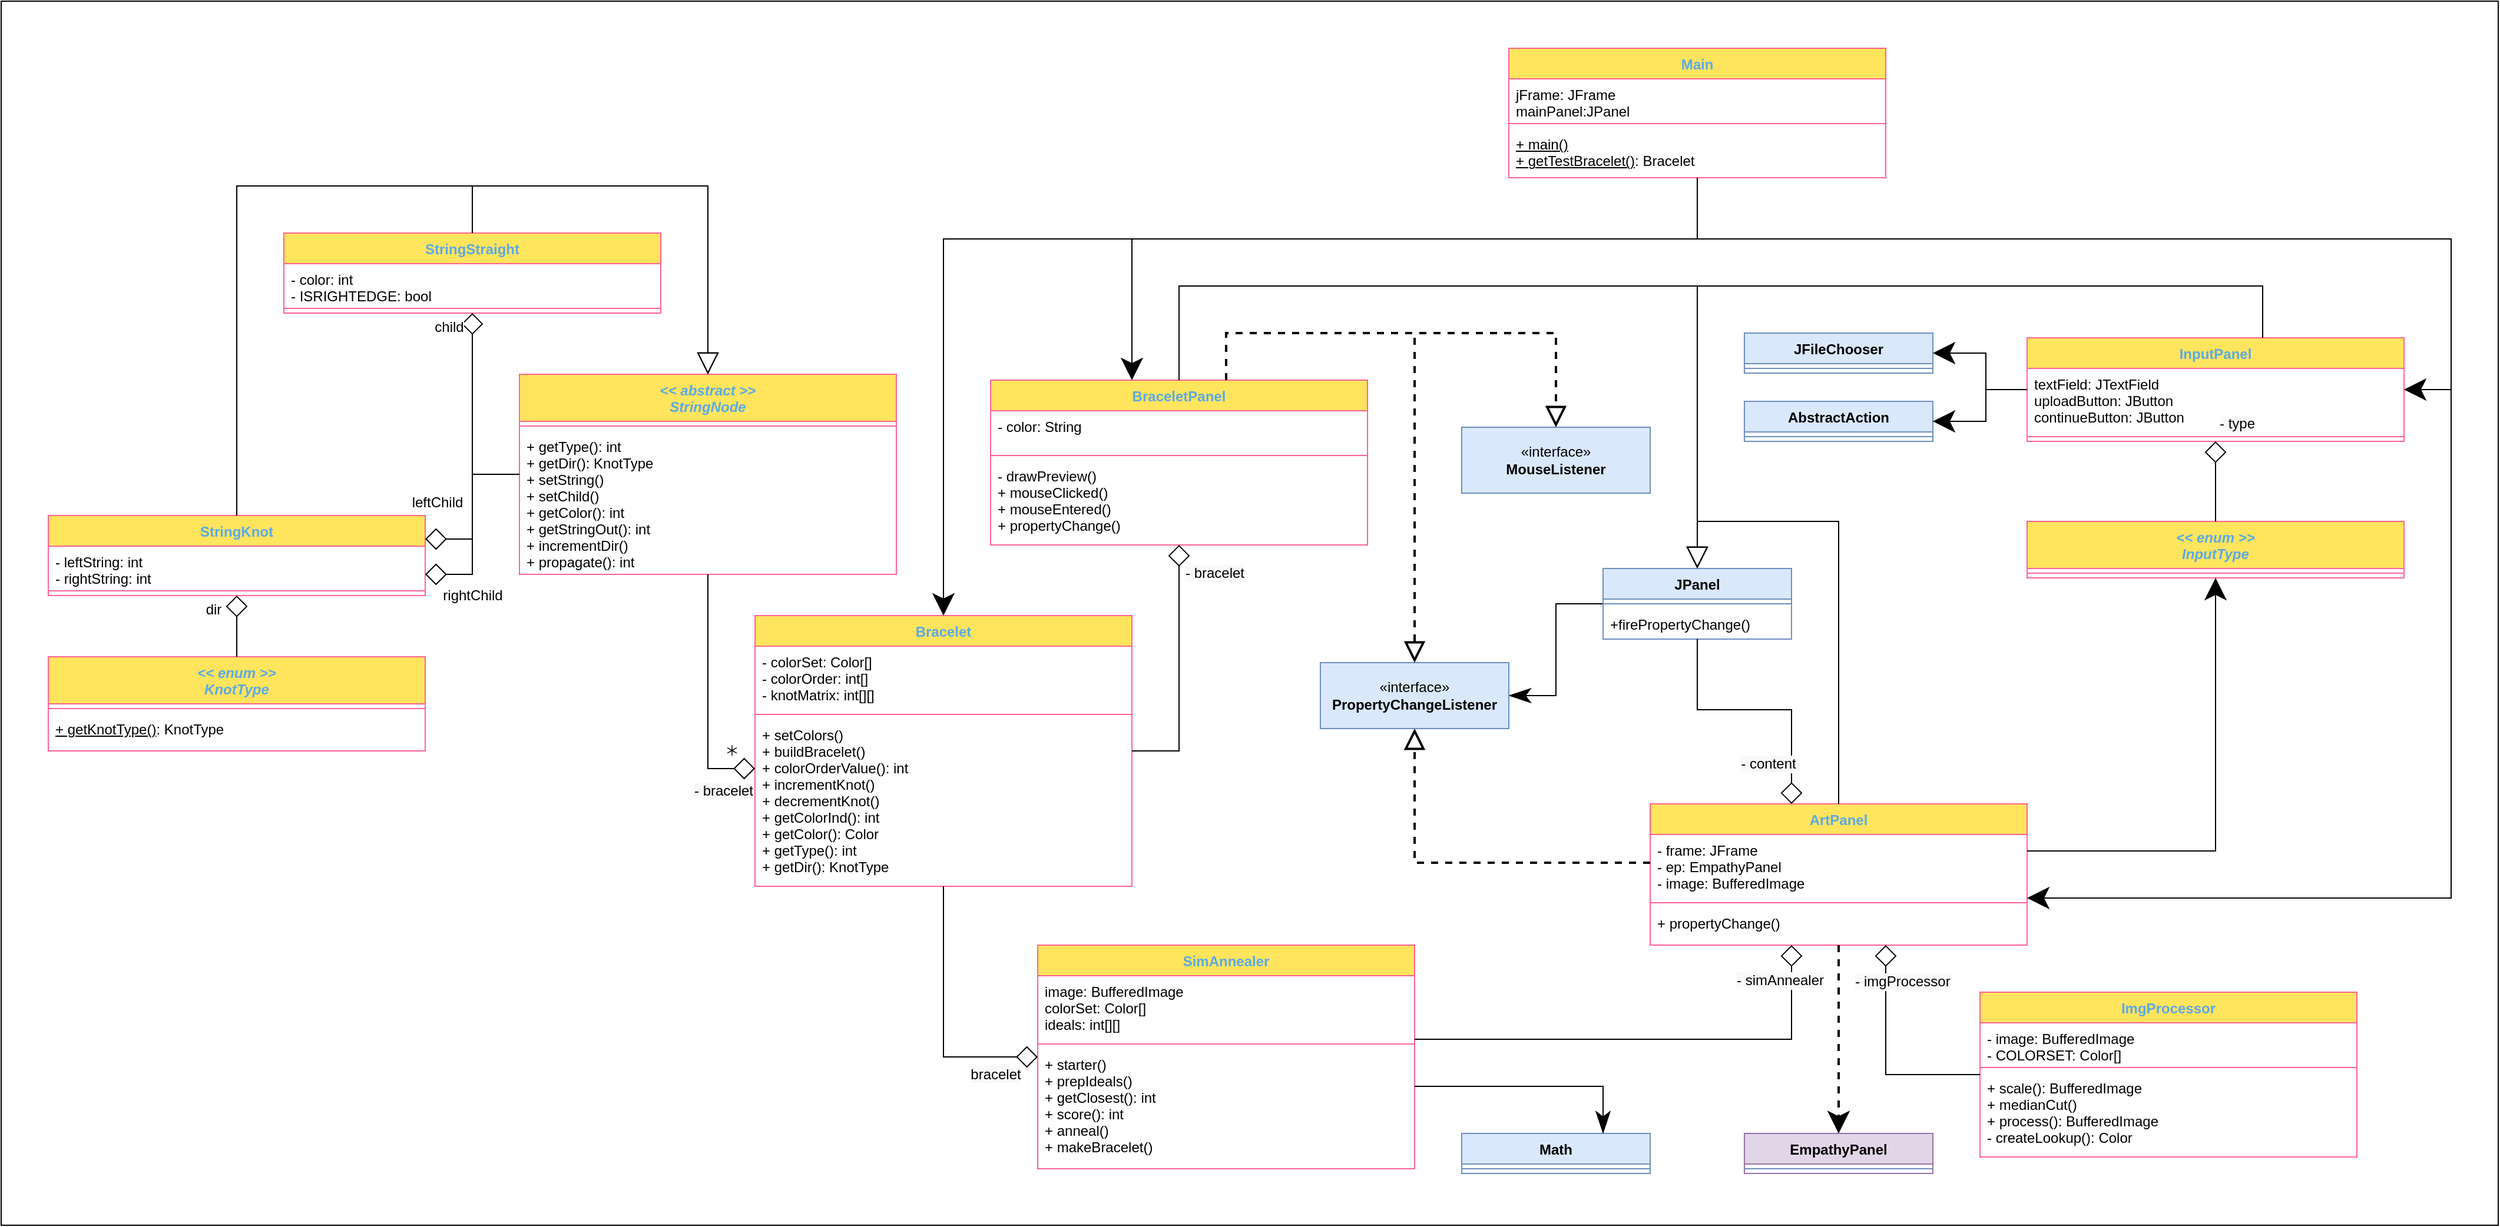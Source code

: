 <mxfile version="26.1.1">
  <diagram id="a1m_PUGYuHNh4Ak9G8i6" name="Page-1">
    <mxGraphModel dx="3806" dy="1329" grid="1" gridSize="10" guides="1" tooltips="1" connect="1" arrows="1" fold="1" page="1" pageScale="1" pageWidth="1600" pageHeight="900" math="0" shadow="0">
      <root>
        <mxCell id="0" />
        <mxCell id="1" parent="0" />
        <mxCell id="Q7NYyZmWe51MbhSKl3cX-113" value="" style="rounded=0;whiteSpace=wrap;html=1;" vertex="1" parent="1">
          <mxGeometry x="-1600" width="2120" height="1040" as="geometry" />
        </mxCell>
        <mxCell id="3UaBTVDe8wQeoS43e0Al-54" value="&lt;&lt; enum &gt;&gt;&#xa;InputType" style="swimlane;fontStyle=3;align=center;verticalAlign=top;childLayout=stackLayout;horizontal=1;startSize=40;horizontalStack=0;resizeParent=1;resizeParentMax=0;resizeLast=0;collapsible=1;marginBottom=0;hachureGap=4;pointerEvents=0;sketch=0;fontColor=#5AA9E6;strokeColor=#FF6392;fillColor=#FFE45E;" parent="1" vertex="1">
          <mxGeometry x="120" y="442" width="320" height="48" as="geometry" />
        </mxCell>
        <mxCell id="3UaBTVDe8wQeoS43e0Al-56" value="" style="line;strokeWidth=1;fillColor=none;align=left;verticalAlign=middle;spacingTop=-1;spacingLeft=3;spacingRight=3;rotatable=0;labelPosition=right;points=[];portConstraint=eastwest;strokeColor=#FF6392;fontColor=#5AA9E6;" parent="3UaBTVDe8wQeoS43e0Al-54" vertex="1">
          <mxGeometry y="40" width="320" height="8" as="geometry" />
        </mxCell>
        <mxCell id="3UaBTVDe8wQeoS43e0Al-146" value="ArtPanel" style="swimlane;fontStyle=1;align=center;verticalAlign=top;childLayout=stackLayout;horizontal=1;startSize=26;horizontalStack=0;resizeParent=1;resizeParentMax=0;resizeLast=0;collapsible=1;marginBottom=0;hachureGap=4;pointerEvents=0;sketch=0;fontColor=#5AA9E6;strokeColor=#FF6392;fillColor=#FFE45E;" parent="1" vertex="1">
          <mxGeometry x="-200" y="682" width="320" height="120" as="geometry" />
        </mxCell>
        <mxCell id="3UaBTVDe8wQeoS43e0Al-147" value="- frame: JFrame&#xa;- ep: EmpathyPanel&#xa;- image: BufferedImage" style="text;strokeColor=none;fillColor=none;align=left;verticalAlign=top;spacingLeft=4;spacingRight=4;overflow=hidden;rotatable=0;points=[[0,0.5],[1,0.5]];portConstraint=eastwest;fontColor=#000000;" parent="3UaBTVDe8wQeoS43e0Al-146" vertex="1">
          <mxGeometry y="26" width="320" height="54" as="geometry" />
        </mxCell>
        <mxCell id="3UaBTVDe8wQeoS43e0Al-148" value="" style="line;strokeWidth=1;fillColor=none;align=left;verticalAlign=middle;spacingTop=-1;spacingLeft=3;spacingRight=3;rotatable=0;labelPosition=right;points=[];portConstraint=eastwest;strokeColor=#FF6392;fontColor=#5AA9E6;" parent="3UaBTVDe8wQeoS43e0Al-146" vertex="1">
          <mxGeometry y="80" width="320" height="8" as="geometry" />
        </mxCell>
        <mxCell id="3UaBTVDe8wQeoS43e0Al-149" value="+ propertyChange()" style="text;strokeColor=none;fillColor=none;align=left;verticalAlign=top;spacingLeft=4;spacingRight=4;overflow=hidden;rotatable=0;points=[[0,0.5],[1,0.5]];portConstraint=eastwest;fontColor=#000000;" parent="3UaBTVDe8wQeoS43e0Al-146" vertex="1">
          <mxGeometry y="88" width="320" height="32" as="geometry" />
        </mxCell>
        <mxCell id="iRfioQm72hwA-FkyxaqL-3" style="rounded=0;orthogonalLoop=1;jettySize=auto;html=1;endSize=13;endArrow=block;endFill=0;dashed=1;strokeWidth=2;edgeStyle=orthogonalEdgeStyle;" parent="1" source="3UaBTVDe8wQeoS43e0Al-146" target="jbrCTatAsTJZQeUJgzJw-40" edge="1">
          <mxGeometry relative="1" as="geometry">
            <mxPoint x="800" y="-50.043" as="sourcePoint" />
            <mxPoint x="1370" y="323" as="targetPoint" />
            <Array as="points">
              <mxPoint x="-400" y="732" />
            </Array>
          </mxGeometry>
        </mxCell>
        <mxCell id="iRfioQm72hwA-FkyxaqL-5" value="" style="rounded=0;orthogonalLoop=1;jettySize=auto;html=1;endArrow=classicThin;endFill=1;endSize=16;edgeStyle=orthogonalEdgeStyle;" parent="1" source="Q7NYyZmWe51MbhSKl3cX-1" target="jbrCTatAsTJZQeUJgzJw-40" edge="1">
          <mxGeometry relative="1" as="geometry">
            <mxPoint x="1260" y="531" as="targetPoint" />
            <Array as="points">
              <mxPoint x="-280" y="512" />
              <mxPoint x="-280" y="590" />
            </Array>
          </mxGeometry>
        </mxCell>
        <mxCell id="elMguTT_wr_vLUgwcF6g-1" value="Math" style="swimlane;fontStyle=1;align=center;verticalAlign=top;childLayout=stackLayout;horizontal=1;startSize=26;horizontalStack=0;resizeParent=1;resizeParentMax=0;resizeLast=0;collapsible=1;marginBottom=0;hachureGap=4;pointerEvents=0;sketch=0;strokeColor=#6c8ebf;fillColor=#dae8fc;" parent="1" vertex="1">
          <mxGeometry x="-360" y="962" width="160" height="34" as="geometry" />
        </mxCell>
        <mxCell id="elMguTT_wr_vLUgwcF6g-2" value="" style="line;strokeWidth=1;fillColor=none;align=left;verticalAlign=middle;spacingTop=-1;spacingLeft=3;spacingRight=3;rotatable=0;labelPosition=right;points=[];portConstraint=eastwest;strokeColor=#6C8EBF;fontColor=#5AA9E6;" parent="elMguTT_wr_vLUgwcF6g-1" vertex="1">
          <mxGeometry y="26" width="160" height="8" as="geometry" />
        </mxCell>
        <mxCell id="jbrCTatAsTJZQeUJgzJw-40" value="«interface»&lt;br&gt;&lt;b&gt;PropertyChangeListener&lt;/b&gt;" style="html=1;whiteSpace=wrap;fillColor=#dae8fc;strokeColor=#6c8ebf;" parent="1" vertex="1">
          <mxGeometry x="-480" y="562" width="160" height="56" as="geometry" />
        </mxCell>
        <mxCell id="Q7NYyZmWe51MbhSKl3cX-1" value="JPanel" style="swimlane;fontStyle=1;align=center;verticalAlign=top;childLayout=stackLayout;horizontal=1;startSize=26;horizontalStack=0;resizeParent=1;resizeParentMax=0;resizeLast=0;collapsible=1;marginBottom=0;hachureGap=4;pointerEvents=0;sketch=0;strokeColor=#6c8ebf;fillColor=#dae8fc;" vertex="1" parent="1">
          <mxGeometry x="-240" y="482" width="160" height="60" as="geometry" />
        </mxCell>
        <mxCell id="Q7NYyZmWe51MbhSKl3cX-2" value="" style="line;strokeWidth=1;fillColor=none;align=left;verticalAlign=middle;spacingTop=-1;spacingLeft=3;spacingRight=3;rotatable=0;labelPosition=right;points=[];portConstraint=eastwest;strokeColor=#6C8EBF;fontColor=#5AA9E6;" vertex="1" parent="Q7NYyZmWe51MbhSKl3cX-1">
          <mxGeometry y="26" width="160" height="8" as="geometry" />
        </mxCell>
        <mxCell id="Q7NYyZmWe51MbhSKl3cX-3" value="+firePropertyChange()" style="text;strokeColor=none;fillColor=none;align=left;verticalAlign=top;spacingLeft=4;spacingRight=4;overflow=hidden;rotatable=0;points=[[0,0.5],[1,0.5]];portConstraint=eastwest;fontColor=#000000;" vertex="1" parent="Q7NYyZmWe51MbhSKl3cX-1">
          <mxGeometry y="34" width="160" height="26" as="geometry" />
        </mxCell>
        <mxCell id="Q7NYyZmWe51MbhSKl3cX-4" style="rounded=0;orthogonalLoop=1;jettySize=auto;html=1;endArrow=block;endFill=0;endSize=16;strokeWidth=1;edgeStyle=orthogonalEdgeStyle;" edge="1" parent="1" source="3UaBTVDe8wQeoS43e0Al-146" target="Q7NYyZmWe51MbhSKl3cX-1">
          <mxGeometry relative="1" as="geometry">
            <mxPoint x="850" y="-8" as="sourcePoint" />
            <mxPoint x="840" y="-138" as="targetPoint" />
            <Array as="points">
              <mxPoint x="-40" y="442" />
              <mxPoint x="-160" y="442" />
            </Array>
          </mxGeometry>
        </mxCell>
        <mxCell id="Q7NYyZmWe51MbhSKl3cX-5" value="Bracelet" style="swimlane;fontStyle=1;align=center;verticalAlign=top;childLayout=stackLayout;horizontal=1;startSize=26;horizontalStack=0;resizeParent=1;resizeParentMax=0;resizeLast=0;collapsible=1;marginBottom=0;hachureGap=4;pointerEvents=0;sketch=0;fontColor=#5AA9E6;strokeColor=#FF6392;fillColor=#FFE45E;" vertex="1" parent="1">
          <mxGeometry x="-960" y="522" width="320" height="230" as="geometry" />
        </mxCell>
        <mxCell id="Q7NYyZmWe51MbhSKl3cX-6" value="- colorSet: Color[]&#xa;- colorOrder: int[]&#xa;- knotMatrix: int[][]" style="text;strokeColor=none;fillColor=none;align=left;verticalAlign=top;spacingLeft=4;spacingRight=4;overflow=hidden;rotatable=0;points=[[0,0.5],[1,0.5]];portConstraint=eastwest;fontColor=#000000;" vertex="1" parent="Q7NYyZmWe51MbhSKl3cX-5">
          <mxGeometry y="26" width="320" height="54" as="geometry" />
        </mxCell>
        <mxCell id="Q7NYyZmWe51MbhSKl3cX-7" value="" style="line;strokeWidth=1;fillColor=none;align=left;verticalAlign=middle;spacingTop=-1;spacingLeft=3;spacingRight=3;rotatable=0;labelPosition=right;points=[];portConstraint=eastwest;strokeColor=#FF6392;fontColor=#5AA9E6;" vertex="1" parent="Q7NYyZmWe51MbhSKl3cX-5">
          <mxGeometry y="80" width="320" height="8" as="geometry" />
        </mxCell>
        <mxCell id="Q7NYyZmWe51MbhSKl3cX-8" value="+ setColors()&#xa;+ buildBracelet()&#xa;+ colorOrderValue(): int&#xa;+ incrementKnot()&#xa;+ decrementKnot()&#xa;+ getColorInd(): int&#xa;+ getColor(): Color&#xa;+ getType(): int&#xa;+ getDir(): KnotType" style="text;strokeColor=none;fillColor=none;align=left;verticalAlign=top;spacingLeft=4;spacingRight=4;overflow=hidden;rotatable=0;points=[[0,0.5],[1,0.5]];portConstraint=eastwest;fontColor=#000000;" vertex="1" parent="Q7NYyZmWe51MbhSKl3cX-5">
          <mxGeometry y="88" width="320" height="142" as="geometry" />
        </mxCell>
        <mxCell id="Q7NYyZmWe51MbhSKl3cX-9" value="BraceletPanel" style="swimlane;fontStyle=1;align=center;verticalAlign=top;childLayout=stackLayout;horizontal=1;startSize=26;horizontalStack=0;resizeParent=1;resizeParentMax=0;resizeLast=0;collapsible=1;marginBottom=0;hachureGap=4;pointerEvents=0;sketch=0;fontColor=#5AA9E6;strokeColor=#FF6392;fillColor=#FFE45E;" vertex="1" parent="1">
          <mxGeometry x="-760" y="322" width="320" height="140" as="geometry" />
        </mxCell>
        <mxCell id="Q7NYyZmWe51MbhSKl3cX-10" value="- color: String" style="text;strokeColor=none;fillColor=none;align=left;verticalAlign=top;spacingLeft=4;spacingRight=4;overflow=hidden;rotatable=0;points=[[0,0.5],[1,0.5]];portConstraint=eastwest;fontColor=#000000;" vertex="1" parent="Q7NYyZmWe51MbhSKl3cX-9">
          <mxGeometry y="26" width="320" height="34" as="geometry" />
        </mxCell>
        <mxCell id="Q7NYyZmWe51MbhSKl3cX-11" value="" style="line;strokeWidth=1;fillColor=none;align=left;verticalAlign=middle;spacingTop=-1;spacingLeft=3;spacingRight=3;rotatable=0;labelPosition=right;points=[];portConstraint=eastwest;strokeColor=#FF6392;fontColor=#5AA9E6;" vertex="1" parent="Q7NYyZmWe51MbhSKl3cX-9">
          <mxGeometry y="60" width="320" height="8" as="geometry" />
        </mxCell>
        <mxCell id="Q7NYyZmWe51MbhSKl3cX-12" value="- drawPreview()&#xa;+ mouseClicked()&#xa;+ mouseEntered()&#xa;+ propertyChange()" style="text;strokeColor=none;fillColor=none;align=left;verticalAlign=top;spacingLeft=4;spacingRight=4;overflow=hidden;rotatable=0;points=[[0,0.5],[1,0.5]];portConstraint=eastwest;fontColor=#000000;" vertex="1" parent="Q7NYyZmWe51MbhSKl3cX-9">
          <mxGeometry y="68" width="320" height="72" as="geometry" />
        </mxCell>
        <mxCell id="Q7NYyZmWe51MbhSKl3cX-13" value="ImgProcessor" style="swimlane;fontStyle=1;align=center;verticalAlign=top;childLayout=stackLayout;horizontal=1;startSize=26;horizontalStack=0;resizeParent=1;resizeParentMax=0;resizeLast=0;collapsible=1;marginBottom=0;hachureGap=4;pointerEvents=0;sketch=0;fontColor=#5AA9E6;strokeColor=#FF6392;fillColor=#FFE45E;" vertex="1" parent="1">
          <mxGeometry x="80" y="842" width="320" height="140" as="geometry" />
        </mxCell>
        <mxCell id="Q7NYyZmWe51MbhSKl3cX-14" value="- image: BufferedImage&#xa;- COLORSET: Color[]" style="text;strokeColor=none;fillColor=none;align=left;verticalAlign=top;spacingLeft=4;spacingRight=4;overflow=hidden;rotatable=0;points=[[0,0.5],[1,0.5]];portConstraint=eastwest;fontColor=#000000;" vertex="1" parent="Q7NYyZmWe51MbhSKl3cX-13">
          <mxGeometry y="26" width="320" height="34" as="geometry" />
        </mxCell>
        <mxCell id="Q7NYyZmWe51MbhSKl3cX-15" value="" style="line;strokeWidth=1;fillColor=none;align=left;verticalAlign=middle;spacingTop=-1;spacingLeft=3;spacingRight=3;rotatable=0;labelPosition=right;points=[];portConstraint=eastwest;strokeColor=#FF6392;fontColor=#5AA9E6;" vertex="1" parent="Q7NYyZmWe51MbhSKl3cX-13">
          <mxGeometry y="60" width="320" height="8" as="geometry" />
        </mxCell>
        <mxCell id="Q7NYyZmWe51MbhSKl3cX-16" value="+ scale(): BufferedImage&#xa;+ medianCut()&#xa;+ process(): BufferedImage&#xa;- createLookup(): Color" style="text;strokeColor=none;fillColor=none;align=left;verticalAlign=top;spacingLeft=4;spacingRight=4;overflow=hidden;rotatable=0;points=[[0,0.5],[1,0.5]];portConstraint=eastwest;fontColor=#000000;" vertex="1" parent="Q7NYyZmWe51MbhSKl3cX-13">
          <mxGeometry y="68" width="320" height="72" as="geometry" />
        </mxCell>
        <mxCell id="Q7NYyZmWe51MbhSKl3cX-17" value="InputPanel" style="swimlane;fontStyle=1;align=center;verticalAlign=top;childLayout=stackLayout;horizontal=1;startSize=26;horizontalStack=0;resizeParent=1;resizeParentMax=0;resizeLast=0;collapsible=1;marginBottom=0;hachureGap=4;pointerEvents=0;sketch=0;fontColor=#5AA9E6;strokeColor=#FF6392;fillColor=#FFE45E;" vertex="1" parent="1">
          <mxGeometry x="120" y="286" width="320" height="88" as="geometry" />
        </mxCell>
        <mxCell id="Q7NYyZmWe51MbhSKl3cX-18" value="textField: JTextField&#xa;uploadButton: JButton&#xa;continueButton: JButton" style="text;strokeColor=none;fillColor=none;align=left;verticalAlign=top;spacingLeft=4;spacingRight=4;overflow=hidden;rotatable=0;points=[[0,0.5],[1,0.5]];portConstraint=eastwest;fontColor=#000000;" vertex="1" parent="Q7NYyZmWe51MbhSKl3cX-17">
          <mxGeometry y="26" width="320" height="54" as="geometry" />
        </mxCell>
        <mxCell id="Q7NYyZmWe51MbhSKl3cX-19" value="" style="line;strokeWidth=1;fillColor=none;align=left;verticalAlign=middle;spacingTop=-1;spacingLeft=3;spacingRight=3;rotatable=0;labelPosition=right;points=[];portConstraint=eastwest;strokeColor=#FF6392;fontColor=#5AA9E6;" vertex="1" parent="Q7NYyZmWe51MbhSKl3cX-17">
          <mxGeometry y="80" width="320" height="8" as="geometry" />
        </mxCell>
        <mxCell id="Q7NYyZmWe51MbhSKl3cX-21" value="Main" style="swimlane;fontStyle=1;align=center;verticalAlign=top;childLayout=stackLayout;horizontal=1;startSize=26;horizontalStack=0;resizeParent=1;resizeParentMax=0;resizeLast=0;collapsible=1;marginBottom=0;hachureGap=4;pointerEvents=0;sketch=0;fontColor=#5AA9E6;strokeColor=#FF6392;fillColor=#FFE45E;" vertex="1" parent="1">
          <mxGeometry x="-320" y="40" width="320" height="110" as="geometry" />
        </mxCell>
        <mxCell id="Q7NYyZmWe51MbhSKl3cX-22" value="jFrame: JFrame&#xa;mainPanel:JPanel" style="text;strokeColor=none;fillColor=none;align=left;verticalAlign=top;spacingLeft=4;spacingRight=4;overflow=hidden;rotatable=0;points=[[0,0.5],[1,0.5]];portConstraint=eastwest;fontColor=#000000;" vertex="1" parent="Q7NYyZmWe51MbhSKl3cX-21">
          <mxGeometry y="26" width="320" height="34" as="geometry" />
        </mxCell>
        <mxCell id="Q7NYyZmWe51MbhSKl3cX-23" value="" style="line;strokeWidth=1;fillColor=none;align=left;verticalAlign=middle;spacingTop=-1;spacingLeft=3;spacingRight=3;rotatable=0;labelPosition=right;points=[];portConstraint=eastwest;strokeColor=#FF6392;fontColor=#5AA9E6;" vertex="1" parent="Q7NYyZmWe51MbhSKl3cX-21">
          <mxGeometry y="60" width="320" height="8" as="geometry" />
        </mxCell>
        <mxCell id="Q7NYyZmWe51MbhSKl3cX-24" value="&lt;u&gt;+ main()&lt;/u&gt;&lt;br&gt;&lt;u&gt;+ getTestBracelet()&lt;/u&gt;: Bracelet" style="text;strokeColor=none;fillColor=none;align=left;verticalAlign=top;spacingLeft=4;spacingRight=4;overflow=hidden;rotatable=0;points=[[0,0.5],[1,0.5]];portConstraint=eastwest;fontColor=#000000;html=1;" vertex="1" parent="Q7NYyZmWe51MbhSKl3cX-21">
          <mxGeometry y="68" width="320" height="42" as="geometry" />
        </mxCell>
        <mxCell id="Q7NYyZmWe51MbhSKl3cX-25" value="SimAnnealer" style="swimlane;fontStyle=1;align=center;verticalAlign=top;childLayout=stackLayout;horizontal=1;startSize=26;horizontalStack=0;resizeParent=1;resizeParentMax=0;resizeLast=0;collapsible=1;marginBottom=0;hachureGap=4;pointerEvents=0;sketch=0;fontColor=#5AA9E6;strokeColor=#FF6392;fillColor=#FFE45E;" vertex="1" parent="1">
          <mxGeometry x="-720" y="802" width="320" height="190" as="geometry" />
        </mxCell>
        <mxCell id="Q7NYyZmWe51MbhSKl3cX-26" value="image: BufferedImage&#xa;colorSet: Color[]&#xa;ideals: int[][]" style="text;strokeColor=none;fillColor=none;align=left;verticalAlign=top;spacingLeft=4;spacingRight=4;overflow=hidden;rotatable=0;points=[[0,0.5],[1,0.5]];portConstraint=eastwest;fontColor=#000000;" vertex="1" parent="Q7NYyZmWe51MbhSKl3cX-25">
          <mxGeometry y="26" width="320" height="54" as="geometry" />
        </mxCell>
        <mxCell id="Q7NYyZmWe51MbhSKl3cX-27" value="" style="line;strokeWidth=1;fillColor=none;align=left;verticalAlign=middle;spacingTop=-1;spacingLeft=3;spacingRight=3;rotatable=0;labelPosition=right;points=[];portConstraint=eastwest;strokeColor=#FF6392;fontColor=#5AA9E6;" vertex="1" parent="Q7NYyZmWe51MbhSKl3cX-25">
          <mxGeometry y="80" width="320" height="8" as="geometry" />
        </mxCell>
        <mxCell id="Q7NYyZmWe51MbhSKl3cX-28" value="+ starter()&#xa;+ prepIdeals()&#xa;+ getClosest(): int&#xa;+ score(): int&#xa;+ anneal()&#xa;+ makeBracelet()" style="text;strokeColor=none;fillColor=none;align=left;verticalAlign=top;spacingLeft=4;spacingRight=4;overflow=hidden;rotatable=0;points=[[0,0.5],[1,0.5]];portConstraint=eastwest;fontColor=#000000;" vertex="1" parent="Q7NYyZmWe51MbhSKl3cX-25">
          <mxGeometry y="88" width="320" height="102" as="geometry" />
        </mxCell>
        <mxCell id="Q7NYyZmWe51MbhSKl3cX-29" value="StringKnot" style="swimlane;fontStyle=1;align=center;verticalAlign=top;childLayout=stackLayout;horizontal=1;startSize=26;horizontalStack=0;resizeParent=1;resizeParentMax=0;resizeLast=0;collapsible=1;marginBottom=0;hachureGap=4;pointerEvents=0;sketch=0;fontColor=#5AA9E6;strokeColor=#FF6392;fillColor=#FFE45E;" vertex="1" parent="1">
          <mxGeometry x="-1560" y="437" width="320" height="68" as="geometry" />
        </mxCell>
        <mxCell id="Q7NYyZmWe51MbhSKl3cX-30" value="- leftString: int&#xa;- rightString: int" style="text;strokeColor=none;fillColor=none;align=left;verticalAlign=top;spacingLeft=4;spacingRight=4;overflow=hidden;rotatable=0;points=[[0,0.5],[1,0.5]];portConstraint=eastwest;fontColor=#000000;" vertex="1" parent="Q7NYyZmWe51MbhSKl3cX-29">
          <mxGeometry y="26" width="320" height="34" as="geometry" />
        </mxCell>
        <mxCell id="Q7NYyZmWe51MbhSKl3cX-31" value="" style="line;strokeWidth=1;fillColor=none;align=left;verticalAlign=middle;spacingTop=-1;spacingLeft=3;spacingRight=3;rotatable=0;labelPosition=right;points=[];portConstraint=eastwest;strokeColor=#FF6392;fontColor=#5AA9E6;" vertex="1" parent="Q7NYyZmWe51MbhSKl3cX-29">
          <mxGeometry y="60" width="320" height="8" as="geometry" />
        </mxCell>
        <mxCell id="Q7NYyZmWe51MbhSKl3cX-33" value="StringStraight" style="swimlane;fontStyle=1;align=center;verticalAlign=top;childLayout=stackLayout;horizontal=1;startSize=26;horizontalStack=0;resizeParent=1;resizeParentMax=0;resizeLast=0;collapsible=1;marginBottom=0;hachureGap=4;pointerEvents=0;sketch=0;fontColor=#5AA9E6;strokeColor=#FF6392;fillColor=#FFE45E;" vertex="1" parent="1">
          <mxGeometry x="-1360" y="197" width="320" height="68" as="geometry" />
        </mxCell>
        <mxCell id="Q7NYyZmWe51MbhSKl3cX-34" value="- color: int&#xa;- ISRIGHTEDGE: bool" style="text;strokeColor=none;fillColor=none;align=left;verticalAlign=top;spacingLeft=4;spacingRight=4;overflow=hidden;rotatable=0;points=[[0,0.5],[1,0.5]];portConstraint=eastwest;fontColor=#000000;" vertex="1" parent="Q7NYyZmWe51MbhSKl3cX-33">
          <mxGeometry y="26" width="320" height="34" as="geometry" />
        </mxCell>
        <mxCell id="Q7NYyZmWe51MbhSKl3cX-35" value="" style="line;strokeWidth=1;fillColor=none;align=left;verticalAlign=middle;spacingTop=-1;spacingLeft=3;spacingRight=3;rotatable=0;labelPosition=right;points=[];portConstraint=eastwest;strokeColor=#FF6392;fontColor=#5AA9E6;" vertex="1" parent="Q7NYyZmWe51MbhSKl3cX-33">
          <mxGeometry y="60" width="320" height="8" as="geometry" />
        </mxCell>
        <mxCell id="Q7NYyZmWe51MbhSKl3cX-49" value="&lt;&lt; abstract &gt;&gt;&#xa;StringNode" style="swimlane;fontStyle=3;align=center;verticalAlign=top;childLayout=stackLayout;horizontal=1;startSize=40;horizontalStack=0;resizeParent=1;resizeParentMax=0;resizeLast=0;collapsible=1;marginBottom=0;hachureGap=4;pointerEvents=0;sketch=0;fontColor=#5AA9E6;strokeColor=#FF6392;fillColor=#FFE45E;" vertex="1" parent="1">
          <mxGeometry x="-1160" y="317.0" width="320" height="170" as="geometry" />
        </mxCell>
        <mxCell id="Q7NYyZmWe51MbhSKl3cX-51" value="" style="line;strokeWidth=1;fillColor=none;align=left;verticalAlign=middle;spacingTop=-1;spacingLeft=3;spacingRight=3;rotatable=0;labelPosition=right;points=[];portConstraint=eastwest;strokeColor=#FF6392;fontColor=#5AA9E6;" vertex="1" parent="Q7NYyZmWe51MbhSKl3cX-49">
          <mxGeometry y="40" width="320" height="8" as="geometry" />
        </mxCell>
        <mxCell id="Q7NYyZmWe51MbhSKl3cX-52" value="+ getType(): int&#xa;+ getDir(): KnotType&#xa;+ setString()&#xa;+ setChild()&#xa;+ getColor(): int&#xa;+ getStringOut(): int&#xa;+ incrementDir()&#xa;+ propagate(): int" style="text;strokeColor=none;fillColor=none;align=left;verticalAlign=top;spacingLeft=4;spacingRight=4;overflow=hidden;rotatable=0;points=[[0,0.5],[1,0.5]];portConstraint=eastwest;fontColor=#000000;fontStyle=0" vertex="1" parent="Q7NYyZmWe51MbhSKl3cX-49">
          <mxGeometry y="48" width="320" height="122" as="geometry" />
        </mxCell>
        <mxCell id="Q7NYyZmWe51MbhSKl3cX-53" style="rounded=0;orthogonalLoop=1;jettySize=auto;html=1;endArrow=block;endFill=0;endSize=16;strokeWidth=1;edgeStyle=orthogonalEdgeStyle;" edge="1" parent="1" source="Q7NYyZmWe51MbhSKl3cX-9" target="Q7NYyZmWe51MbhSKl3cX-1">
          <mxGeometry relative="1" as="geometry">
            <mxPoint x="730" y="-226" as="sourcePoint" />
            <mxPoint x="890" y="-234" as="targetPoint" />
            <Array as="points">
              <mxPoint x="-600" y="242" />
              <mxPoint x="-160" y="242" />
            </Array>
          </mxGeometry>
        </mxCell>
        <mxCell id="Q7NYyZmWe51MbhSKl3cX-54" style="rounded=0;orthogonalLoop=1;jettySize=auto;html=1;endSize=13;endArrow=block;endFill=0;dashed=1;strokeWidth=2;edgeStyle=orthogonalEdgeStyle;" edge="1" parent="1" source="Q7NYyZmWe51MbhSKl3cX-9" target="jbrCTatAsTJZQeUJgzJw-40">
          <mxGeometry relative="1" as="geometry">
            <mxPoint x="730" y="-179" as="sourcePoint" />
            <mxPoint x="890" y="-140" as="targetPoint" />
            <Array as="points">
              <mxPoint x="-560" y="282" />
              <mxPoint x="-400" y="282" />
            </Array>
          </mxGeometry>
        </mxCell>
        <mxCell id="Q7NYyZmWe51MbhSKl3cX-55" value="«interface»&lt;br&gt;&lt;b&gt;MouseListener&lt;/b&gt;" style="html=1;whiteSpace=wrap;fillColor=#dae8fc;strokeColor=#6c8ebf;" vertex="1" parent="1">
          <mxGeometry x="-360" y="362" width="160" height="56" as="geometry" />
        </mxCell>
        <mxCell id="Q7NYyZmWe51MbhSKl3cX-56" style="rounded=0;orthogonalLoop=1;jettySize=auto;html=1;endSize=13;endArrow=block;endFill=0;dashed=1;strokeWidth=2;edgeStyle=orthogonalEdgeStyle;" edge="1" parent="1" source="Q7NYyZmWe51MbhSKl3cX-9" target="Q7NYyZmWe51MbhSKl3cX-55">
          <mxGeometry relative="1" as="geometry">
            <mxPoint x="669" y="92" as="sourcePoint" />
            <mxPoint x="930" y="-92" as="targetPoint" />
            <Array as="points">
              <mxPoint x="-560" y="282" />
              <mxPoint x="-280" y="282" />
            </Array>
          </mxGeometry>
        </mxCell>
        <mxCell id="Q7NYyZmWe51MbhSKl3cX-57" style="rounded=0;orthogonalLoop=1;jettySize=auto;html=1;endArrow=block;endFill=0;endSize=16;strokeWidth=1;edgeStyle=orthogonalEdgeStyle;" edge="1" parent="1" source="Q7NYyZmWe51MbhSKl3cX-17" target="Q7NYyZmWe51MbhSKl3cX-1">
          <mxGeometry relative="1" as="geometry">
            <mxPoint x="648" y="92" as="sourcePoint" />
            <mxPoint x="937" y="-168" as="targetPoint" />
            <Array as="points">
              <mxPoint x="320" y="242" />
              <mxPoint x="-160" y="242" />
            </Array>
          </mxGeometry>
        </mxCell>
        <mxCell id="Q7NYyZmWe51MbhSKl3cX-58" value="&lt;&lt; enum &gt;&gt;&#xa;KnotType" style="swimlane;fontStyle=3;align=center;verticalAlign=top;childLayout=stackLayout;horizontal=1;startSize=40;horizontalStack=0;resizeParent=1;resizeParentMax=0;resizeLast=0;collapsible=1;marginBottom=0;hachureGap=4;pointerEvents=0;sketch=0;fontColor=#5AA9E6;strokeColor=#FF6392;fillColor=#FFE45E;" vertex="1" parent="1">
          <mxGeometry x="-1560" y="557" width="320" height="80" as="geometry" />
        </mxCell>
        <mxCell id="Q7NYyZmWe51MbhSKl3cX-60" value="" style="line;strokeWidth=1;fillColor=none;align=left;verticalAlign=middle;spacingTop=-1;spacingLeft=3;spacingRight=3;rotatable=0;labelPosition=right;points=[];portConstraint=eastwest;strokeColor=#FF6392;fontColor=#5AA9E6;" vertex="1" parent="Q7NYyZmWe51MbhSKl3cX-58">
          <mxGeometry y="40" width="320" height="8" as="geometry" />
        </mxCell>
        <mxCell id="Q7NYyZmWe51MbhSKl3cX-61" value="&lt;u&gt;+ getKnotType()&lt;/u&gt;: KnotType" style="text;strokeColor=none;fillColor=none;align=left;verticalAlign=top;spacingLeft=4;spacingRight=4;overflow=hidden;rotatable=0;points=[[0,0.5],[1,0.5]];portConstraint=eastwest;fontColor=#000000;fontStyle=0;html=1;" vertex="1" parent="Q7NYyZmWe51MbhSKl3cX-58">
          <mxGeometry y="48" width="320" height="32" as="geometry" />
        </mxCell>
        <mxCell id="Q7NYyZmWe51MbhSKl3cX-62" value="EmpathyPanel" style="swimlane;fontStyle=1;align=center;verticalAlign=top;childLayout=stackLayout;horizontal=1;startSize=26;horizontalStack=0;resizeParent=1;resizeParentMax=0;resizeLast=0;collapsible=1;marginBottom=0;hachureGap=4;pointerEvents=0;sketch=0;strokeColor=#9673a6;fillColor=#e1d5e7;" vertex="1" parent="1">
          <mxGeometry x="-120" y="962" width="160" height="34" as="geometry" />
        </mxCell>
        <mxCell id="Q7NYyZmWe51MbhSKl3cX-63" value="" style="line;strokeWidth=1;fillColor=none;align=left;verticalAlign=middle;spacingTop=-1;spacingLeft=3;spacingRight=3;rotatable=0;labelPosition=right;points=[];portConstraint=eastwest;strokeColor=#6C8EBF;fontColor=#5AA9E6;" vertex="1" parent="Q7NYyZmWe51MbhSKl3cX-62">
          <mxGeometry y="26" width="160" height="8" as="geometry" />
        </mxCell>
        <mxCell id="Q7NYyZmWe51MbhSKl3cX-66" style="rounded=0;jumpStyle=arc;jumpSize=25;orthogonalLoop=1;jettySize=auto;html=1;fontSize=24;startArrow=diamond;startFill=0;endArrow=none;endFill=0;startSize=16;endSize=16;targetPerimeterSpacing=0;strokeWidth=1;edgeStyle=orthogonalEdgeStyle;" edge="1" parent="1" source="3UaBTVDe8wQeoS43e0Al-146" target="Q7NYyZmWe51MbhSKl3cX-1">
          <mxGeometry relative="1" as="geometry">
            <mxPoint x="410" y="-156" as="sourcePoint" />
            <mxPoint x="170" y="-167" as="targetPoint" />
            <Array as="points">
              <mxPoint x="-80" y="602" />
              <mxPoint x="-160" y="602" />
            </Array>
          </mxGeometry>
        </mxCell>
        <mxCell id="Q7NYyZmWe51MbhSKl3cX-67" value="&lt;span style=&quot;text-align: left; background-color: rgb(248, 249, 250);&quot;&gt;- content&lt;/span&gt;" style="edgeLabel;html=1;align=center;verticalAlign=middle;resizable=0;points=[];fontSize=12;" vertex="1" connectable="0" parent="Q7NYyZmWe51MbhSKl3cX-66">
          <mxGeometry x="-0.785" y="1" relative="1" as="geometry">
            <mxPoint x="-19" y="-11" as="offset" />
          </mxGeometry>
        </mxCell>
        <mxCell id="Q7NYyZmWe51MbhSKl3cX-68" style="rounded=0;jumpStyle=arc;jumpSize=25;orthogonalLoop=1;jettySize=auto;html=1;fontSize=24;startArrow=diamond;startFill=0;endArrow=none;endFill=0;startSize=16;endSize=16;targetPerimeterSpacing=0;strokeWidth=1;edgeStyle=orthogonalEdgeStyle;" edge="1" parent="1" source="3UaBTVDe8wQeoS43e0Al-146" target="Q7NYyZmWe51MbhSKl3cX-13">
          <mxGeometry relative="1" as="geometry">
            <mxPoint x="420" y="-146" as="sourcePoint" />
            <mxPoint x="180" y="-157" as="targetPoint" />
            <Array as="points">
              <mxPoint y="912" />
            </Array>
          </mxGeometry>
        </mxCell>
        <mxCell id="Q7NYyZmWe51MbhSKl3cX-69" value="&lt;span style=&quot;text-align: left; background-color: rgb(248, 249, 250);&quot;&gt;- imgProcessor&lt;/span&gt;" style="edgeLabel;html=1;align=center;verticalAlign=middle;resizable=0;points=[];fontSize=12;" vertex="1" connectable="0" parent="Q7NYyZmWe51MbhSKl3cX-68">
          <mxGeometry x="-0.785" y="1" relative="1" as="geometry">
            <mxPoint x="13" y="10" as="offset" />
          </mxGeometry>
        </mxCell>
        <mxCell id="Q7NYyZmWe51MbhSKl3cX-70" style="rounded=0;jumpStyle=arc;jumpSize=25;orthogonalLoop=1;jettySize=auto;html=1;fontSize=24;startArrow=diamond;startFill=0;endArrow=none;endFill=0;startSize=16;endSize=16;targetPerimeterSpacing=0;strokeWidth=1;edgeStyle=orthogonalEdgeStyle;" edge="1" parent="1" source="3UaBTVDe8wQeoS43e0Al-146" target="Q7NYyZmWe51MbhSKl3cX-25">
          <mxGeometry relative="1" as="geometry">
            <mxPoint x="430" y="-136" as="sourcePoint" />
            <mxPoint x="190" y="-147" as="targetPoint" />
            <Array as="points">
              <mxPoint x="-80" y="882" />
            </Array>
          </mxGeometry>
        </mxCell>
        <mxCell id="Q7NYyZmWe51MbhSKl3cX-71" value="&lt;span style=&quot;text-align: left; background-color: rgb(248, 249, 250);&quot;&gt;- simAnnealer&lt;/span&gt;" style="edgeLabel;html=1;align=center;verticalAlign=middle;resizable=0;points=[];fontSize=12;" vertex="1" connectable="0" parent="Q7NYyZmWe51MbhSKl3cX-70">
          <mxGeometry x="-0.785" y="1" relative="1" as="geometry">
            <mxPoint x="-11" y="-13" as="offset" />
          </mxGeometry>
        </mxCell>
        <mxCell id="Q7NYyZmWe51MbhSKl3cX-73" style="edgeStyle=orthogonalEdgeStyle;shape=connector;rounded=0;orthogonalLoop=1;jettySize=auto;html=1;labelBackgroundColor=default;fontFamily=Helvetica;fontSize=11;fontColor=default;endArrow=classic;endFill=1;targetPerimeterSpacing=0;strokeColor=default;strokeWidth=2;dashed=1;endSize=13;" edge="1" parent="1" source="3UaBTVDe8wQeoS43e0Al-146" target="Q7NYyZmWe51MbhSKl3cX-62">
          <mxGeometry relative="1" as="geometry">
            <mxPoint x="210" y="-102" as="sourcePoint" />
            <mxPoint x="260" y="-212" as="targetPoint" />
            <Array as="points">
              <mxPoint x="40" y="752" />
              <mxPoint x="40" y="752" />
            </Array>
          </mxGeometry>
        </mxCell>
        <mxCell id="Q7NYyZmWe51MbhSKl3cX-74" style="rounded=0;jumpStyle=arc;jumpSize=25;orthogonalLoop=1;jettySize=auto;html=1;fontSize=24;startArrow=diamond;startFill=0;endArrow=none;endFill=0;startSize=16;endSize=16;targetPerimeterSpacing=0;strokeWidth=1;edgeStyle=orthogonalEdgeStyle;" edge="1" parent="1" source="Q7NYyZmWe51MbhSKl3cX-5" target="Q7NYyZmWe51MbhSKl3cX-49">
          <mxGeometry relative="1" as="geometry">
            <mxPoint x="290" y="130" as="sourcePoint" />
            <mxPoint x="810" y="319" as="targetPoint" />
            <Array as="points">
              <mxPoint x="-990" y="652" />
              <mxPoint x="-990" y="652" />
            </Array>
          </mxGeometry>
        </mxCell>
        <mxCell id="Q7NYyZmWe51MbhSKl3cX-75" value="&lt;span style=&quot;text-align: left; background-color: rgb(248, 249, 250);&quot;&gt;- bracelet&lt;/span&gt;" style="edgeLabel;html=1;align=center;verticalAlign=middle;resizable=0;points=[];fontSize=12;" vertex="1" connectable="0" parent="Q7NYyZmWe51MbhSKl3cX-74">
          <mxGeometry x="-0.785" y="1" relative="1" as="geometry">
            <mxPoint x="-5" y="18" as="offset" />
          </mxGeometry>
        </mxCell>
        <mxCell id="Q7NYyZmWe51MbhSKl3cX-76" value="＊" style="edgeLabel;html=1;align=center;verticalAlign=middle;resizable=0;points=[];fontSize=12;" vertex="1" connectable="0" parent="1">
          <mxGeometry x="-980.004" y="636.998" as="geometry" />
        </mxCell>
        <mxCell id="Q7NYyZmWe51MbhSKl3cX-77" style="rounded=0;jumpStyle=arc;jumpSize=25;orthogonalLoop=1;jettySize=auto;html=1;fontSize=24;startArrow=diamond;startFill=0;endArrow=none;endFill=0;startSize=16;endSize=16;targetPerimeterSpacing=0;strokeWidth=1;edgeStyle=orthogonalEdgeStyle;" edge="1" parent="1" source="Q7NYyZmWe51MbhSKl3cX-9" target="Q7NYyZmWe51MbhSKl3cX-5">
          <mxGeometry relative="1" as="geometry">
            <mxPoint x="1130" y="342" as="sourcePoint" />
            <mxPoint x="1250" y="322" as="targetPoint" />
            <Array as="points">
              <mxPoint x="-600" y="637" />
            </Array>
          </mxGeometry>
        </mxCell>
        <mxCell id="Q7NYyZmWe51MbhSKl3cX-78" value="&lt;span style=&quot;text-align: left; background-color: rgb(248, 249, 250);&quot;&gt;- bracelet&lt;/span&gt;" style="edgeLabel;html=1;align=center;verticalAlign=middle;resizable=0;points=[];fontSize=12;" vertex="1" connectable="0" parent="Q7NYyZmWe51MbhSKl3cX-77">
          <mxGeometry x="-0.785" y="1" relative="1" as="geometry">
            <mxPoint x="29" y="1" as="offset" />
          </mxGeometry>
        </mxCell>
        <mxCell id="Q7NYyZmWe51MbhSKl3cX-81" style="rounded=0;jumpStyle=arc;jumpSize=25;orthogonalLoop=1;jettySize=auto;html=1;fontSize=24;startArrow=diamond;startFill=0;endArrow=none;endFill=0;startSize=16;endSize=16;targetPerimeterSpacing=0;strokeWidth=1;edgeStyle=orthogonalEdgeStyle;" edge="1" parent="1" source="Q7NYyZmWe51MbhSKl3cX-17" target="3UaBTVDe8wQeoS43e0Al-54">
          <mxGeometry relative="1" as="geometry">
            <mxPoint x="800" y="122" as="sourcePoint" />
            <mxPoint x="899" y="262" as="targetPoint" />
          </mxGeometry>
        </mxCell>
        <mxCell id="Q7NYyZmWe51MbhSKl3cX-82" value="&lt;span style=&quot;text-align: left; background-color: rgb(248, 249, 250);&quot;&gt;- type&lt;/span&gt;" style="edgeLabel;html=1;align=center;verticalAlign=middle;resizable=0;points=[];fontSize=12;" vertex="1" connectable="0" parent="Q7NYyZmWe51MbhSKl3cX-81">
          <mxGeometry x="-0.785" y="1" relative="1" as="geometry">
            <mxPoint x="17" y="-23" as="offset" />
          </mxGeometry>
        </mxCell>
        <mxCell id="Q7NYyZmWe51MbhSKl3cX-83" value="AbstractAction" style="swimlane;fontStyle=1;align=center;verticalAlign=top;childLayout=stackLayout;horizontal=1;startSize=26;horizontalStack=0;resizeParent=1;resizeParentMax=0;resizeLast=0;collapsible=1;marginBottom=0;hachureGap=4;pointerEvents=0;sketch=0;strokeColor=#6c8ebf;fillColor=#dae8fc;" vertex="1" parent="1">
          <mxGeometry x="-120" y="340" width="160" height="34" as="geometry" />
        </mxCell>
        <mxCell id="Q7NYyZmWe51MbhSKl3cX-84" value="" style="line;strokeWidth=1;fillColor=none;align=left;verticalAlign=middle;spacingTop=-1;spacingLeft=3;spacingRight=3;rotatable=0;labelPosition=right;points=[];portConstraint=eastwest;strokeColor=#6C8EBF;fontColor=#5AA9E6;" vertex="1" parent="Q7NYyZmWe51MbhSKl3cX-83">
          <mxGeometry y="26" width="160" height="8" as="geometry" />
        </mxCell>
        <mxCell id="Q7NYyZmWe51MbhSKl3cX-85" style="rounded=0;orthogonalLoop=1;jettySize=auto;html=1;endArrow=classic;endFill=1;endSize=16;edgeStyle=orthogonalEdgeStyle;" edge="1" parent="1" source="Q7NYyZmWe51MbhSKl3cX-17" target="Q7NYyZmWe51MbhSKl3cX-83">
          <mxGeometry relative="1" as="geometry">
            <mxPoint x="660" y="592" as="sourcePoint" />
            <mxPoint x="730" y="562" as="targetPoint" />
          </mxGeometry>
        </mxCell>
        <mxCell id="Q7NYyZmWe51MbhSKl3cX-86" value="JFileChooser" style="swimlane;fontStyle=1;align=center;verticalAlign=top;childLayout=stackLayout;horizontal=1;startSize=26;horizontalStack=0;resizeParent=1;resizeParentMax=0;resizeLast=0;collapsible=1;marginBottom=0;hachureGap=4;pointerEvents=0;sketch=0;strokeColor=#6c8ebf;fillColor=#dae8fc;" vertex="1" parent="1">
          <mxGeometry x="-120" y="282" width="160" height="34" as="geometry" />
        </mxCell>
        <mxCell id="Q7NYyZmWe51MbhSKl3cX-87" value="" style="line;strokeWidth=1;fillColor=none;align=left;verticalAlign=middle;spacingTop=-1;spacingLeft=3;spacingRight=3;rotatable=0;labelPosition=right;points=[];portConstraint=eastwest;strokeColor=#6C8EBF;fontColor=#5AA9E6;" vertex="1" parent="Q7NYyZmWe51MbhSKl3cX-86">
          <mxGeometry y="26" width="160" height="8" as="geometry" />
        </mxCell>
        <mxCell id="Q7NYyZmWe51MbhSKl3cX-88" style="rounded=0;orthogonalLoop=1;jettySize=auto;html=1;endArrow=classic;endFill=1;endSize=16;edgeStyle=orthogonalEdgeStyle;" edge="1" parent="1" source="Q7NYyZmWe51MbhSKl3cX-17" target="Q7NYyZmWe51MbhSKl3cX-86">
          <mxGeometry relative="1" as="geometry">
            <mxPoint x="730" y="530" as="sourcePoint" />
            <mxPoint x="831" y="552" as="targetPoint" />
          </mxGeometry>
        </mxCell>
        <mxCell id="Q7NYyZmWe51MbhSKl3cX-89" style="rounded=0;orthogonalLoop=1;jettySize=auto;html=1;endArrow=classic;endFill=1;endSize=16;edgeStyle=orthogonalEdgeStyle;" edge="1" parent="1" source="Q7NYyZmWe51MbhSKl3cX-21" target="Q7NYyZmWe51MbhSKl3cX-17">
          <mxGeometry relative="1" as="geometry">
            <mxPoint x="740" y="682" as="sourcePoint" />
            <mxPoint x="841" y="704" as="targetPoint" />
            <Array as="points">
              <mxPoint x="-160" y="202" />
              <mxPoint x="480" y="202" />
              <mxPoint x="480" y="330" />
            </Array>
          </mxGeometry>
        </mxCell>
        <mxCell id="Q7NYyZmWe51MbhSKl3cX-90" style="rounded=0;orthogonalLoop=1;jettySize=auto;html=1;endArrow=classic;endFill=1;endSize=16;edgeStyle=orthogonalEdgeStyle;" edge="1" parent="1" source="Q7NYyZmWe51MbhSKl3cX-21" target="Q7NYyZmWe51MbhSKl3cX-5">
          <mxGeometry relative="1" as="geometry">
            <mxPoint x="750" y="692" as="sourcePoint" />
            <mxPoint x="851" y="714" as="targetPoint" />
            <Array as="points">
              <mxPoint x="-160" y="202" />
              <mxPoint x="-800" y="202" />
            </Array>
          </mxGeometry>
        </mxCell>
        <mxCell id="Q7NYyZmWe51MbhSKl3cX-91" style="rounded=0;orthogonalLoop=1;jettySize=auto;html=1;endArrow=classic;endFill=1;endSize=16;edgeStyle=orthogonalEdgeStyle;" edge="1" parent="1" source="Q7NYyZmWe51MbhSKl3cX-21" target="3UaBTVDe8wQeoS43e0Al-146">
          <mxGeometry relative="1" as="geometry">
            <mxPoint x="760" y="702" as="sourcePoint" />
            <mxPoint x="520" y="82" as="targetPoint" />
            <Array as="points">
              <mxPoint x="-160" y="202" />
              <mxPoint x="480" y="202" />
              <mxPoint x="480" y="762" />
            </Array>
          </mxGeometry>
        </mxCell>
        <mxCell id="Q7NYyZmWe51MbhSKl3cX-92" style="rounded=0;orthogonalLoop=1;jettySize=auto;html=1;endArrow=classic;endFill=1;endSize=16;edgeStyle=orthogonalEdgeStyle;" edge="1" parent="1" source="Q7NYyZmWe51MbhSKl3cX-21" target="Q7NYyZmWe51MbhSKl3cX-9">
          <mxGeometry relative="1" as="geometry">
            <mxPoint x="770" y="712" as="sourcePoint" />
            <mxPoint x="660" y="142" as="targetPoint" />
            <Array as="points">
              <mxPoint x="-160" y="202" />
              <mxPoint x="-640" y="202" />
            </Array>
          </mxGeometry>
        </mxCell>
        <mxCell id="Q7NYyZmWe51MbhSKl3cX-93" style="rounded=0;jumpStyle=arc;jumpSize=25;orthogonalLoop=1;jettySize=auto;html=1;fontSize=24;startArrow=diamond;startFill=0;endArrow=none;endFill=0;startSize=16;endSize=16;targetPerimeterSpacing=0;strokeWidth=1;edgeStyle=orthogonalEdgeStyle;" edge="1" parent="1" source="Q7NYyZmWe51MbhSKl3cX-25" target="Q7NYyZmWe51MbhSKl3cX-5">
          <mxGeometry relative="1" as="geometry">
            <mxPoint x="730" y="-156" as="sourcePoint" />
            <mxPoint x="1250" y="15" as="targetPoint" />
            <Array as="points">
              <mxPoint x="-800" y="897" />
            </Array>
          </mxGeometry>
        </mxCell>
        <mxCell id="Q7NYyZmWe51MbhSKl3cX-94" value="&lt;span style=&quot;text-align: left; background-color: rgb(248, 249, 250);&quot;&gt;bracelet&lt;/span&gt;" style="edgeLabel;html=1;align=center;verticalAlign=middle;resizable=0;points=[];fontSize=12;" vertex="1" connectable="0" parent="Q7NYyZmWe51MbhSKl3cX-93">
          <mxGeometry x="-0.785" y="1" relative="1" as="geometry">
            <mxPoint x="-12" y="14" as="offset" />
          </mxGeometry>
        </mxCell>
        <mxCell id="Q7NYyZmWe51MbhSKl3cX-96" style="rounded=0;orthogonalLoop=1;jettySize=auto;html=1;endArrow=block;endFill=0;endSize=16;strokeWidth=1;edgeStyle=orthogonalEdgeStyle;" edge="1" parent="1" source="Q7NYyZmWe51MbhSKl3cX-29" target="Q7NYyZmWe51MbhSKl3cX-49">
          <mxGeometry relative="1" as="geometry">
            <mxPoint x="1550" y="587" as="sourcePoint" />
            <mxPoint x="1540" y="457" as="targetPoint" />
            <Array as="points">
              <mxPoint x="-1400" y="157" />
              <mxPoint x="-1000" y="157" />
            </Array>
          </mxGeometry>
        </mxCell>
        <mxCell id="Q7NYyZmWe51MbhSKl3cX-97" style="rounded=0;jumpStyle=arc;jumpSize=25;orthogonalLoop=1;jettySize=auto;html=1;fontSize=24;startArrow=diamond;startFill=0;endArrow=none;endFill=0;startSize=16;endSize=16;targetPerimeterSpacing=0;strokeWidth=1;edgeStyle=orthogonalEdgeStyle;" edge="1" parent="1" source="Q7NYyZmWe51MbhSKl3cX-29" target="Q7NYyZmWe51MbhSKl3cX-49">
          <mxGeometry relative="1" as="geometry">
            <mxPoint x="1661" y="557" as="sourcePoint" />
            <mxPoint x="-190" y="357.0" as="targetPoint" />
            <Array as="points">
              <mxPoint x="-1200" y="457" />
              <mxPoint x="-1200" y="402" />
            </Array>
          </mxGeometry>
        </mxCell>
        <mxCell id="Q7NYyZmWe51MbhSKl3cX-98" value="leftChild" style="edgeLabel;html=1;align=center;verticalAlign=middle;resizable=0;points=[];fontSize=12;" vertex="1" connectable="0" parent="Q7NYyZmWe51MbhSKl3cX-97">
          <mxGeometry x="-0.785" y="1" relative="1" as="geometry">
            <mxPoint x="-5" y="-30" as="offset" />
          </mxGeometry>
        </mxCell>
        <mxCell id="Q7NYyZmWe51MbhSKl3cX-100" style="rounded=0;jumpStyle=arc;jumpSize=25;orthogonalLoop=1;jettySize=auto;html=1;fontSize=24;startArrow=diamond;startFill=0;endArrow=none;endFill=0;startSize=16;endSize=16;targetPerimeterSpacing=0;strokeWidth=1;edgeStyle=orthogonalEdgeStyle;" edge="1" parent="1" source="Q7NYyZmWe51MbhSKl3cX-29" target="Q7NYyZmWe51MbhSKl3cX-49">
          <mxGeometry relative="1" as="geometry">
            <mxPoint x="1570" y="670.0" as="sourcePoint" />
            <mxPoint x="1484" y="687.0" as="targetPoint" />
            <Array as="points">
              <mxPoint x="-1200" y="487" />
              <mxPoint x="-1200" y="402" />
            </Array>
          </mxGeometry>
        </mxCell>
        <mxCell id="Q7NYyZmWe51MbhSKl3cX-101" value="rightChild" style="edgeLabel;html=1;align=center;verticalAlign=middle;resizable=0;points=[];fontSize=12;" vertex="1" connectable="0" parent="Q7NYyZmWe51MbhSKl3cX-100">
          <mxGeometry x="-0.785" y="1" relative="1" as="geometry">
            <mxPoint x="22" y="19" as="offset" />
          </mxGeometry>
        </mxCell>
        <mxCell id="Q7NYyZmWe51MbhSKl3cX-102" style="rounded=0;jumpStyle=arc;jumpSize=25;orthogonalLoop=1;jettySize=auto;html=1;fontSize=24;startArrow=diamond;startFill=0;endArrow=none;endFill=0;startSize=16;endSize=16;targetPerimeterSpacing=0;strokeWidth=1;edgeStyle=orthogonalEdgeStyle;" edge="1" parent="1" source="Q7NYyZmWe51MbhSKl3cX-29" target="Q7NYyZmWe51MbhSKl3cX-58">
          <mxGeometry relative="1" as="geometry">
            <mxPoint x="1570" y="670.0" as="sourcePoint" />
            <mxPoint x="1484" y="687.0" as="targetPoint" />
            <Array as="points">
              <mxPoint x="-1560" y="587" />
              <mxPoint x="-1560" y="587" />
            </Array>
          </mxGeometry>
        </mxCell>
        <mxCell id="Q7NYyZmWe51MbhSKl3cX-103" value="dir" style="edgeLabel;html=1;align=center;verticalAlign=middle;resizable=0;points=[];fontSize=12;" vertex="1" connectable="0" parent="Q7NYyZmWe51MbhSKl3cX-102">
          <mxGeometry x="-0.785" y="1" relative="1" as="geometry">
            <mxPoint x="-21" y="6" as="offset" />
          </mxGeometry>
        </mxCell>
        <mxCell id="Q7NYyZmWe51MbhSKl3cX-104" style="rounded=0;jumpStyle=arc;jumpSize=25;orthogonalLoop=1;jettySize=auto;html=1;fontSize=24;startArrow=diamond;startFill=0;endArrow=none;endFill=0;startSize=16;endSize=16;targetPerimeterSpacing=0;strokeWidth=1;edgeStyle=orthogonalEdgeStyle;" edge="1" parent="1" source="Q7NYyZmWe51MbhSKl3cX-33" target="Q7NYyZmWe51MbhSKl3cX-49">
          <mxGeometry relative="1" as="geometry">
            <mxPoint x="1380" y="1042" as="sourcePoint" />
            <mxPoint x="1294" y="1059" as="targetPoint" />
            <Array as="points">
              <mxPoint x="-1200" y="402" />
            </Array>
          </mxGeometry>
        </mxCell>
        <mxCell id="Q7NYyZmWe51MbhSKl3cX-105" value="child" style="edgeLabel;html=1;align=center;verticalAlign=middle;resizable=0;points=[];fontSize=12;" vertex="1" connectable="0" parent="Q7NYyZmWe51MbhSKl3cX-104">
          <mxGeometry x="-0.785" y="1" relative="1" as="geometry">
            <mxPoint x="-21" y="-7" as="offset" />
          </mxGeometry>
        </mxCell>
        <mxCell id="Q7NYyZmWe51MbhSKl3cX-106" style="rounded=0;orthogonalLoop=1;jettySize=auto;html=1;endArrow=block;endFill=0;endSize=16;strokeWidth=1;edgeStyle=orthogonalEdgeStyle;" edge="1" parent="1" source="Q7NYyZmWe51MbhSKl3cX-33" target="Q7NYyZmWe51MbhSKl3cX-49">
          <mxGeometry relative="1" as="geometry">
            <mxPoint x="1581" y="715.0" as="sourcePoint" />
            <mxPoint x="1490" y="736.0" as="targetPoint" />
            <Array as="points">
              <mxPoint x="-1200" y="157" />
              <mxPoint x="-1000" y="157" />
            </Array>
          </mxGeometry>
        </mxCell>
        <mxCell id="Q7NYyZmWe51MbhSKl3cX-107" value="" style="rounded=0;orthogonalLoop=1;jettySize=auto;html=1;endArrow=classicThin;endFill=1;endSize=16;edgeStyle=orthogonalEdgeStyle;" edge="1" parent="1" source="Q7NYyZmWe51MbhSKl3cX-25" target="elMguTT_wr_vLUgwcF6g-1">
          <mxGeometry relative="1" as="geometry">
            <mxPoint x="-1160" y="869" as="targetPoint" />
            <mxPoint x="1210" y="-78" as="sourcePoint" />
            <Array as="points">
              <mxPoint x="-240" y="922" />
            </Array>
          </mxGeometry>
        </mxCell>
        <mxCell id="Q7NYyZmWe51MbhSKl3cX-112" style="rounded=0;orthogonalLoop=1;jettySize=auto;html=1;endArrow=classic;endFill=1;endSize=16;edgeStyle=orthogonalEdgeStyle;" edge="1" parent="1" source="3UaBTVDe8wQeoS43e0Al-146" target="3UaBTVDe8wQeoS43e0Al-54">
          <mxGeometry relative="1" as="geometry">
            <mxPoint x="90" y="-15" as="sourcePoint" />
            <mxPoint x="570" y="452" as="targetPoint" />
            <Array as="points">
              <mxPoint x="280" y="722" />
            </Array>
          </mxGeometry>
        </mxCell>
      </root>
    </mxGraphModel>
  </diagram>
</mxfile>
